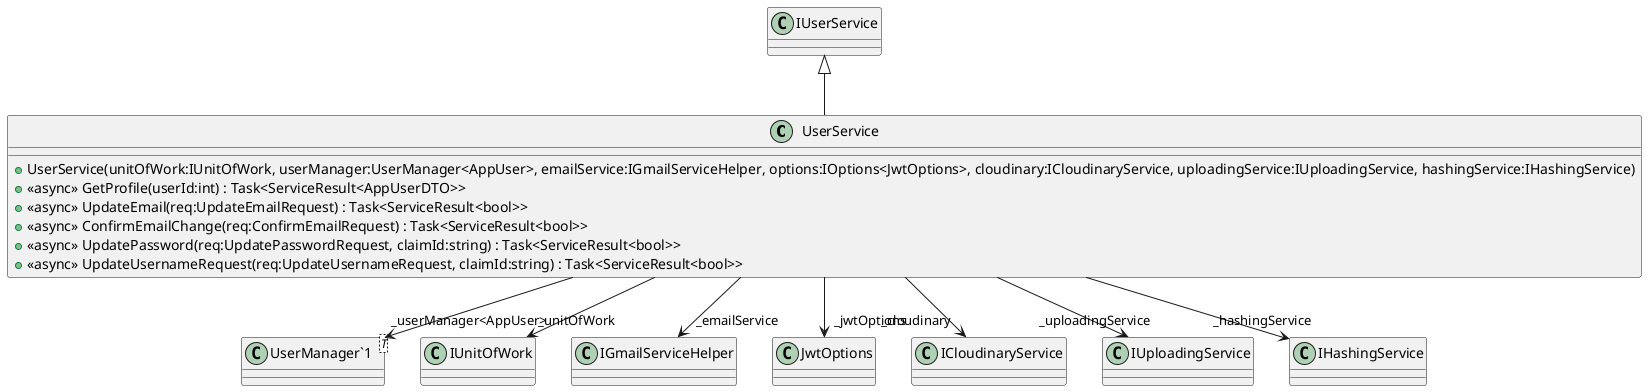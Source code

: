 @startuml
class UserService {
    + UserService(unitOfWork:IUnitOfWork, userManager:UserManager<AppUser>, emailService:IGmailServiceHelper, options:IOptions<JwtOptions>, cloudinary:ICloudinaryService, uploadingService:IUploadingService, hashingService:IHashingService)
    + <<async>> GetProfile(userId:int) : Task<ServiceResult<AppUserDTO>>
    + <<async>> UpdateEmail(req:UpdateEmailRequest) : Task<ServiceResult<bool>>
    + <<async>> ConfirmEmailChange(req:ConfirmEmailRequest) : Task<ServiceResult<bool>>
    + <<async>> UpdatePassword(req:UpdatePasswordRequest, claimId:string) : Task<ServiceResult<bool>>
    + <<async>> UpdateUsernameRequest(req:UpdateUsernameRequest, claimId:string) : Task<ServiceResult<bool>>
}
class "UserManager`1"<T> {
}
IUserService <|-- UserService
UserService --> "_unitOfWork" IUnitOfWork
UserService --> "_userManager<AppUser>" "UserManager`1"
UserService --> "_emailService" IGmailServiceHelper
UserService --> "_jwtOptions" JwtOptions
UserService --> "_cloudinary" ICloudinaryService
UserService --> "_uploadingService" IUploadingService
UserService --> "_hashingService" IHashingService
@enduml
